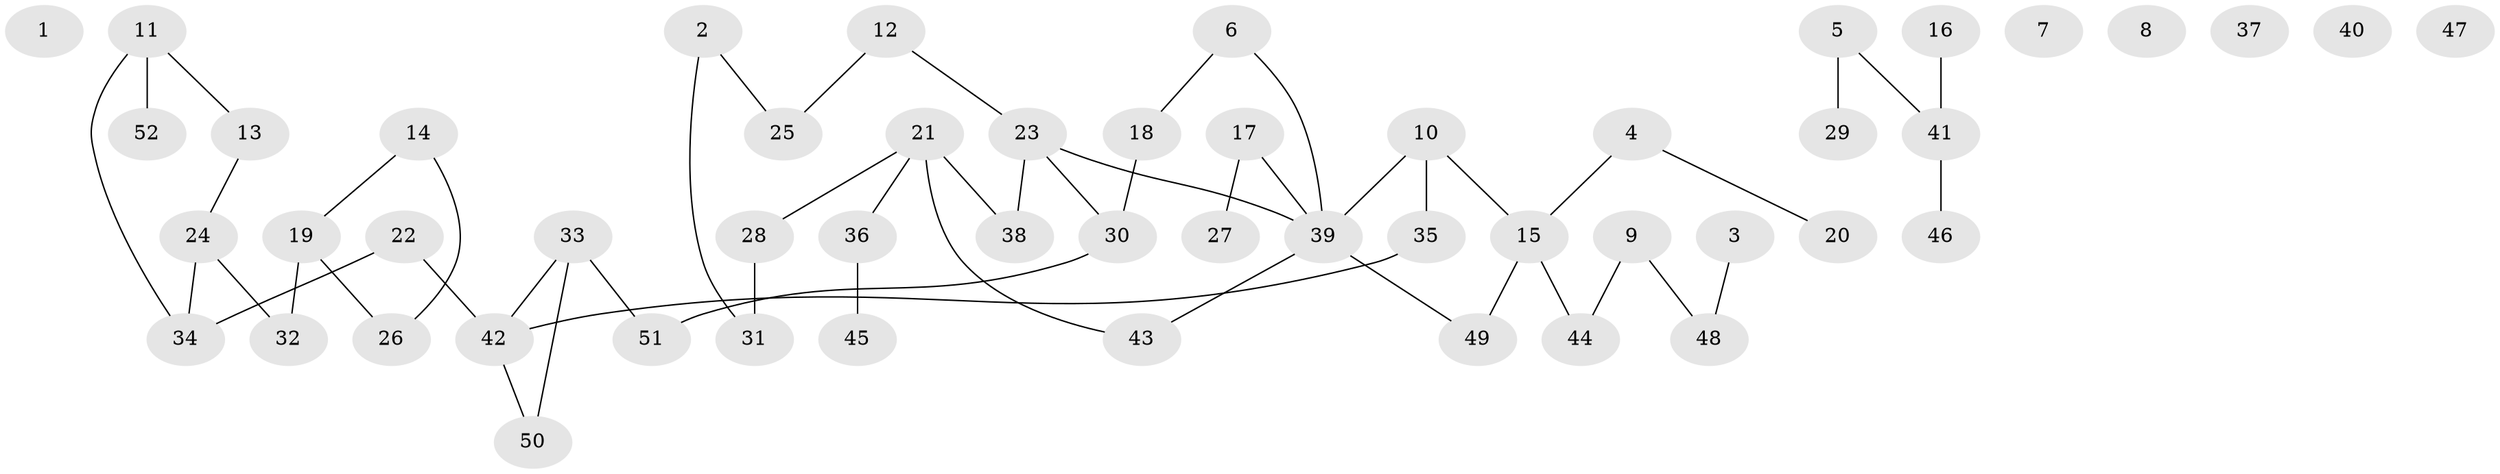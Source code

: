 // Generated by graph-tools (version 1.1) at 2025/39/03/09/25 04:39:46]
// undirected, 52 vertices, 52 edges
graph export_dot {
graph [start="1"]
  node [color=gray90,style=filled];
  1;
  2;
  3;
  4;
  5;
  6;
  7;
  8;
  9;
  10;
  11;
  12;
  13;
  14;
  15;
  16;
  17;
  18;
  19;
  20;
  21;
  22;
  23;
  24;
  25;
  26;
  27;
  28;
  29;
  30;
  31;
  32;
  33;
  34;
  35;
  36;
  37;
  38;
  39;
  40;
  41;
  42;
  43;
  44;
  45;
  46;
  47;
  48;
  49;
  50;
  51;
  52;
  2 -- 25;
  2 -- 31;
  3 -- 48;
  4 -- 15;
  4 -- 20;
  5 -- 29;
  5 -- 41;
  6 -- 18;
  6 -- 39;
  9 -- 44;
  9 -- 48;
  10 -- 15;
  10 -- 35;
  10 -- 39;
  11 -- 13;
  11 -- 34;
  11 -- 52;
  12 -- 23;
  12 -- 25;
  13 -- 24;
  14 -- 19;
  14 -- 26;
  15 -- 44;
  15 -- 49;
  16 -- 41;
  17 -- 27;
  17 -- 39;
  18 -- 30;
  19 -- 26;
  19 -- 32;
  21 -- 28;
  21 -- 36;
  21 -- 38;
  21 -- 43;
  22 -- 34;
  22 -- 42;
  23 -- 30;
  23 -- 38;
  23 -- 39;
  24 -- 32;
  24 -- 34;
  28 -- 31;
  30 -- 51;
  33 -- 42;
  33 -- 50;
  33 -- 51;
  35 -- 42;
  36 -- 45;
  39 -- 43;
  39 -- 49;
  41 -- 46;
  42 -- 50;
}
